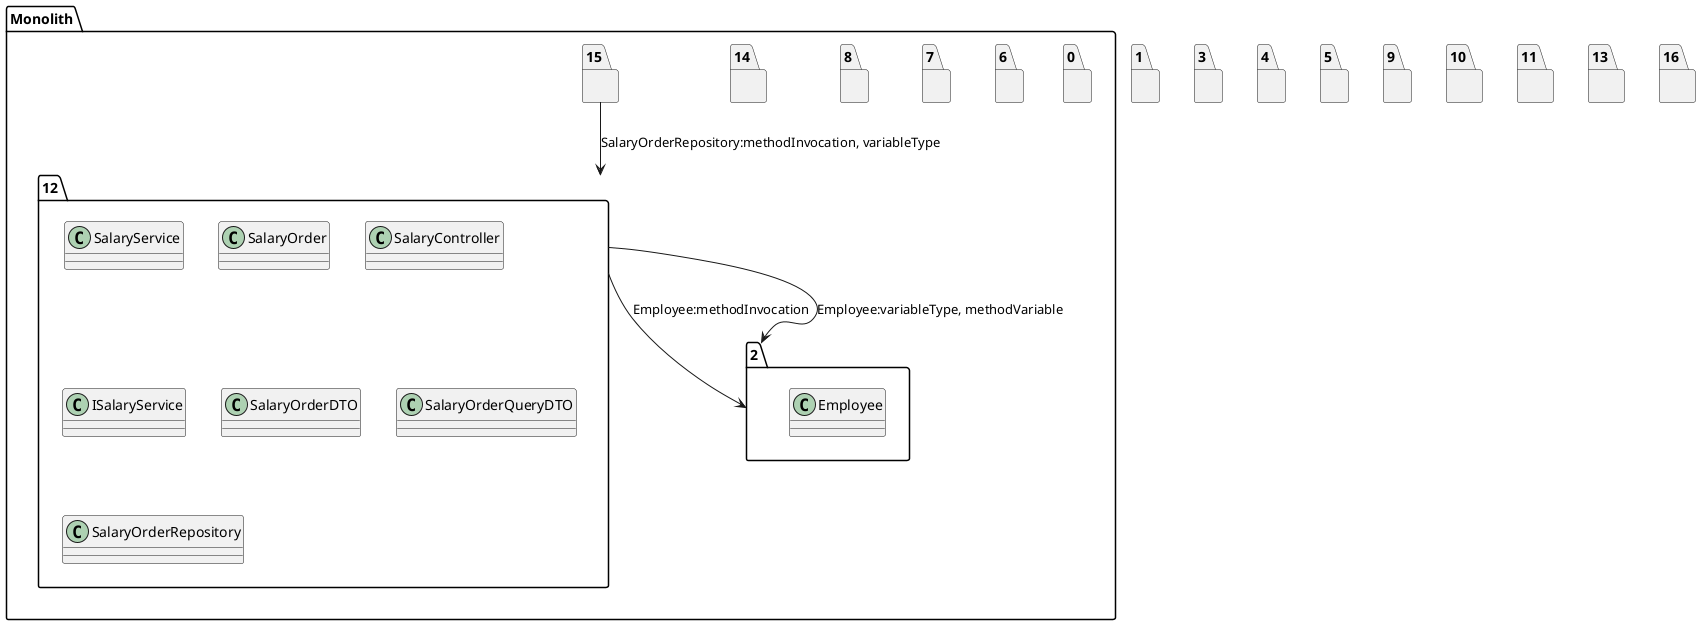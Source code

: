@startuml
package "Monolith" {
package "12"{
class SalaryService
class SalaryOrder
class SalaryController
class ISalaryService
class SalaryOrderDTO
class SalaryOrderQueryDTO
class SalaryOrderRepository
}
package "0"{
}
package "2"{
class Employee
class Employee
}
package "6"{
}
package "7"{
}
package "8"{
}
package "14"{
}
package "15"{
}
}
package "1"{
}
package "3"{
}
package "4"{
}
package "5"{
}
package "9"{
}
package "10"{
}
package "11"{
}
package "13"{
}
package "16"{
}
"12"-->"2":Employee:methodInvocation
"12"-->"2":Employee:variableType, methodVariable
"15"-->"12":SalaryOrderRepository:methodInvocation, variableType
@enduml